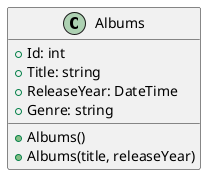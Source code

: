 @startuml AlbumItem
class Albums{
    + Id: int
    + Title: string
    + ReleaseYear: DateTime
    + Genre: string

    + Albums()
    + Albums(title, releaseYear)
}
@enduml